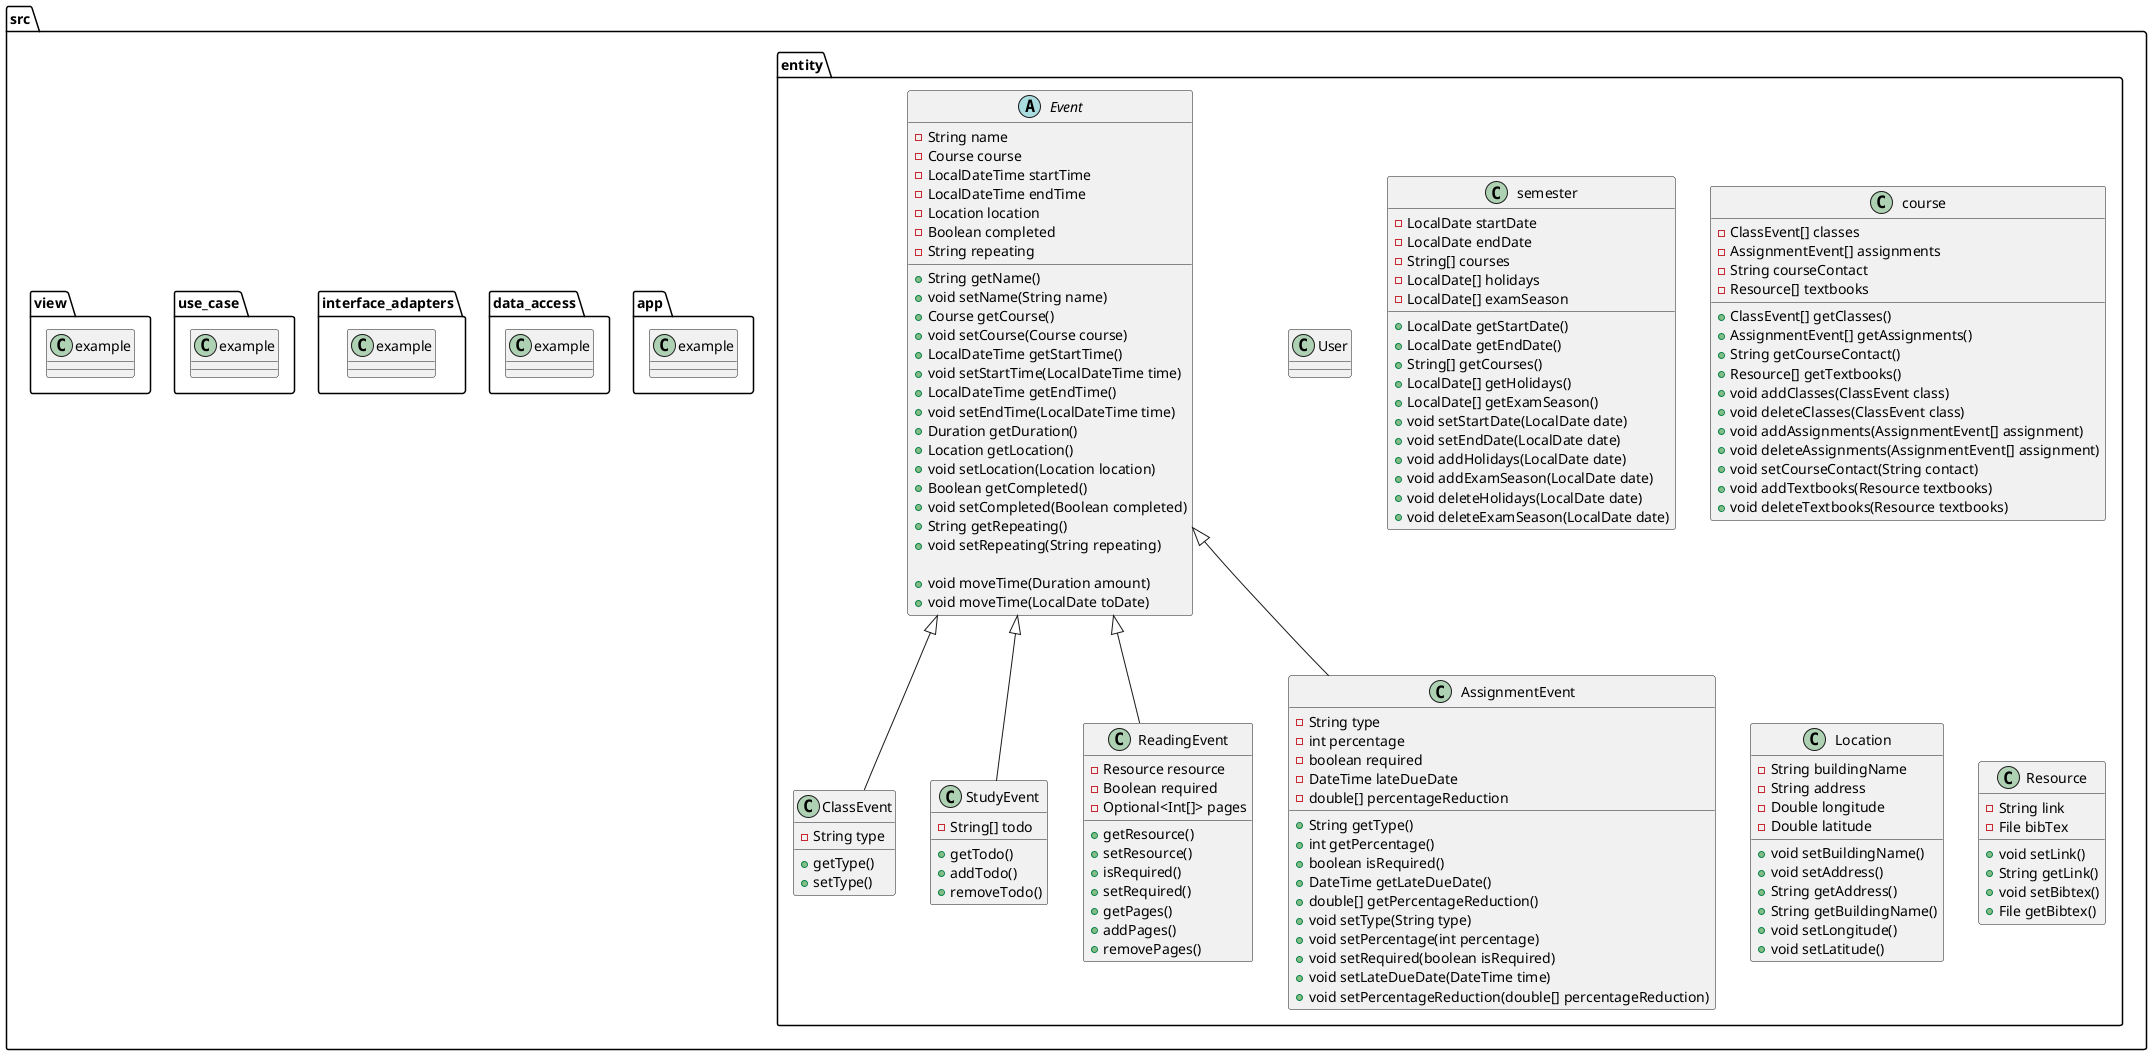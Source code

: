 @startuml

folder src {

    folder entity {

        abstract Event {
            - String name
            - Course course
            - LocalDateTime startTime
            - LocalDateTime endTime
            - Location location
            - Boolean completed
            - String repeating  /' weekly, monthly, daily, biweekly... '/
                                /' could probably use a better type than String '/

            + String getName()
            + void setName(String name)
            + Course getCourse()
            + void setCourse(Course course)
            + LocalDateTime getStartTime()
            + void setStartTime(LocalDateTime time)
            + LocalDateTime getEndTime()
            + void setEndTime(LocalDateTime time)
            + Duration getDuration()
            + Location getLocation()
            + void setLocation(Location location)
            + Boolean getCompleted()
            + void setCompleted(Boolean completed)
            + String getRepeating()
            + void setRepeating(String repeating)

            ' Moves start and end times in unison
            + void moveTime(Duration amount)  /' Negative duration values move backwards '/
            + void moveTime(LocalDate toDate)
        }

        class ClassEvent extends Event {
            - String type

            + getType()
            + setType()
        }

        class StudyEvent extends Event {
            - String[] todo

            + getTodo()
            + addTodo()
            + removeTodo()
        }

        class ReadingEvent extends Event {
            - Resource resource
            - Boolean required
            - Optional<Int[]> pages

            + getResource()
            + setResource()
            + isRequired()
            + setRequired()
            + getPages()
            + addPages()
            + removePages()
        }

        class AssignmentEvent extends Event {
            - String type
            - int percentage
            - boolean required
            - DateTime lateDueDate
            - double[] percentageReduction


            + String getType()
            + int getPercentage()
            + boolean isRequired()
            + DateTime getLateDueDate()
            + double[] getPercentageReduction()
            + void setType(String type)
            + void setPercentage(int percentage)
            + void setRequired(boolean isRequired)
            + void setLateDueDate(DateTime time)
            + void setPercentageReduction(double[] percentageReduction)
        }

        class User {
            ' Unimplemented for now
        }

        class semester{
            - LocalDate startDate
            - LocalDate endDate
            - String[] courses
            - LocalDate[] holidays
            - LocalDate[] examSeason

            + LocalDate getStartDate()
            + LocalDate getEndDate()
            + String[] getCourses()
            + LocalDate[] getHolidays()
            + LocalDate[] getExamSeason()
            + void setStartDate(LocalDate date)
            + void setEndDate(LocalDate date)
            + void addHolidays(LocalDate date)
            + void addExamSeason(LocalDate date)
            + void deleteHolidays(LocalDate date)
            + void deleteExamSeason(LocalDate date)
        }

        class course {
            - ClassEvent[] classes
            - AssignmentEvent[] assignments
            - String courseContact
            - Resource[] textbooks

            + ClassEvent[] getClasses()
            + AssignmentEvent[] getAssignments()
            + String getCourseContact()
            + Resource[] getTextbooks()
            + void addClasses(ClassEvent class)
            + void deleteClasses(ClassEvent class)
            + void addAssignments(AssignmentEvent[] assignment)
            + void deleteAssignments(AssignmentEvent[] assignment)
            + void setCourseContact(String contact)
            + void addTextbooks(Resource textbooks)
            + void deleteTextbooks(Resource textbooks)
        }

        class Location{
            - String buildingName
            - String address
            - Double longitude
            - Double latitude

            + void setBuildingName()
            + void setAddress()
            + String getAddress()
            + String getBuildingName()
            + void setLongitude()
            + void setLatitude()
        }

        class Resource{
            - String link
            - File bibTex

            + void setLink()
            + String getLink()
            + void setBibtex()
            + File getBibtex()
        }

    }  /' folder entity '/

    folder app{
        class example{
        }

    } /' folder app'/

    folder data_access{
        class example{
            }

    } /' folder data_access'/

    folder interface_adapters{
        class example{
        }

    } /' folder interface_adapters'/

    folder use_case{
        class example{
        }

    } /' folder use_case'/

    folder view{
        class example{
        }

    } /' folder view'/


}  /' folder src '/

@enduml